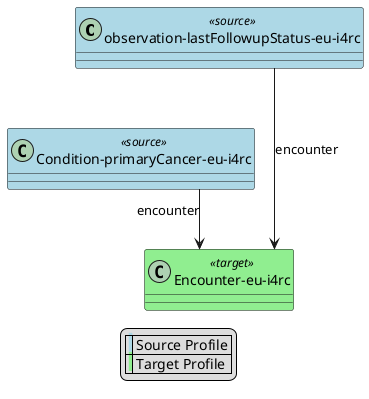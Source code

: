 
@startuml
!define RECTANGLE class
skinparam linetype ortho

skinparam class {
    BackgroundColor<<source>> LightBlue
    BackgroundColor<<target>> LightGreen
}
RECTANGLE observationlastFollowupStatuseui4rc as "observation-lastFollowupStatus-eu-i4rc" <<source>> [[StructureDefinition-observation-lastFollowupStatus-eu-i4rc.html]]
RECTANGLE ConditionprimaryCancereui4rc as "Condition-primaryCancer-eu-i4rc" <<source>> [[StructureDefinition-Condition-primaryCancer-eu-i4rc.html]]
RECTANGLE Encountereui4rc as "Encounter-eu-i4rc" <<target>> [[StructureDefinition-Encounter-eu-i4rc.html]]
ConditionprimaryCancereui4rc --> Encountereui4rc : "encounter"
observationlastFollowupStatuseui4rc --> Encountereui4rc : "encounter"
observationlastFollowupStatuseui4rc -[hidden]-> ConditionprimaryCancereui4rc

legend
  | <back:LightBlue> | Source Profile |
  | <back:LightGreen> | Target Profile |
endlegend

@enduml
